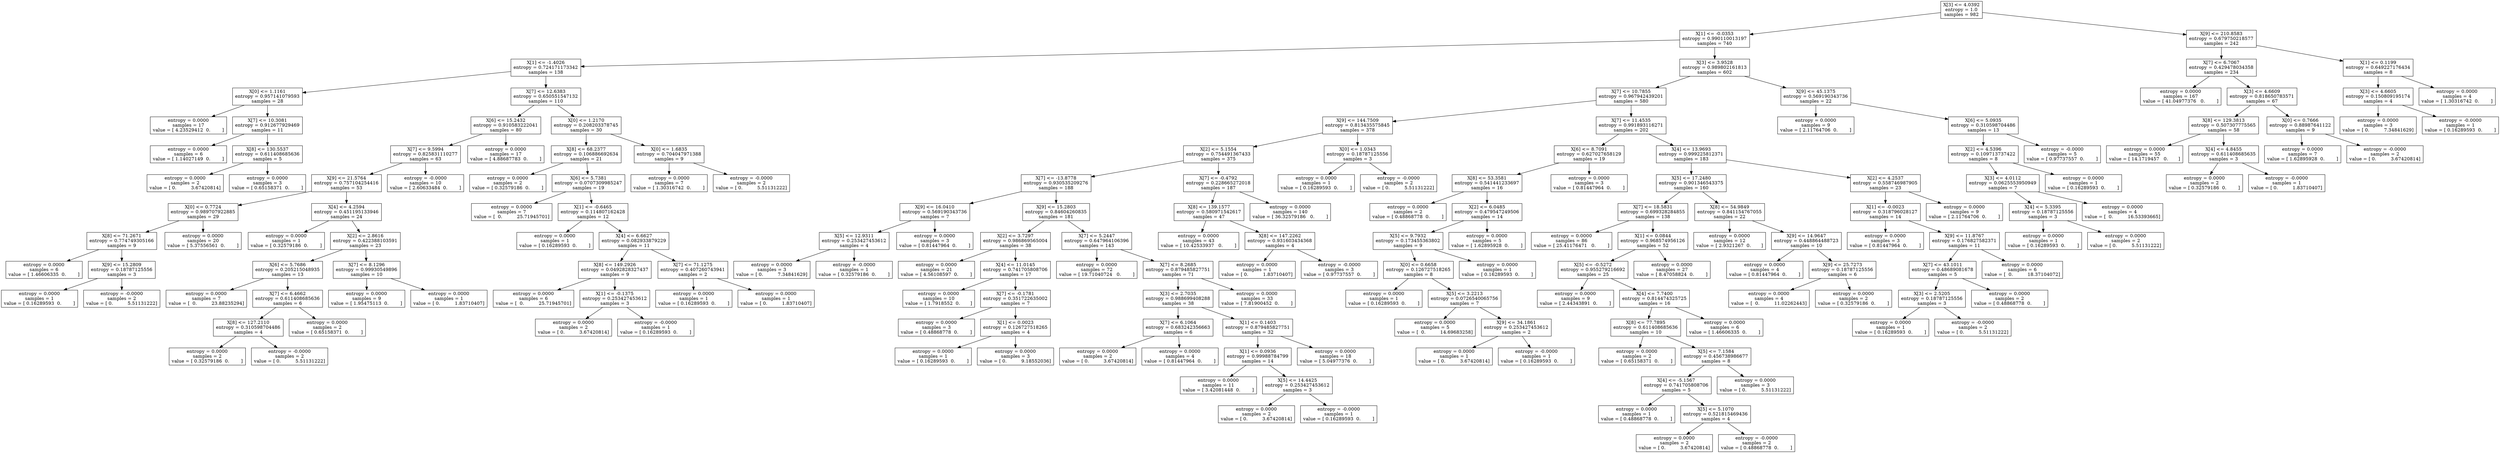 digraph Tree {
0 [label="X[3] <= 4.0392\nentropy = 1.0\nsamples = 982", shape="box"] ;
1 [label="X[1] <= -0.0353\nentropy = 0.990110013197\nsamples = 740", shape="box"] ;
0 -> 1 ;
2 [label="X[1] <= -1.4026\nentropy = 0.724171173342\nsamples = 138", shape="box"] ;
1 -> 2 ;
3 [label="X[0] <= 1.1161\nentropy = 0.957141079593\nsamples = 28", shape="box"] ;
2 -> 3 ;
4 [label="entropy = 0.0000\nsamples = 17\nvalue = [ 4.23529412  0.        ]", shape="box"] ;
3 -> 4 ;
5 [label="X[7] <= 10.3081\nentropy = 0.912677929469\nsamples = 11", shape="box"] ;
3 -> 5 ;
6 [label="entropy = 0.0000\nsamples = 6\nvalue = [ 1.14027149  0.        ]", shape="box"] ;
5 -> 6 ;
7 [label="X[8] <= 130.5537\nentropy = 0.611408685636\nsamples = 5", shape="box"] ;
5 -> 7 ;
8 [label="entropy = 0.0000\nsamples = 2\nvalue = [ 0.          3.67420814]", shape="box"] ;
7 -> 8 ;
9 [label="entropy = 0.0000\nsamples = 3\nvalue = [ 0.65158371  0.        ]", shape="box"] ;
7 -> 9 ;
10 [label="X[7] <= 12.6383\nentropy = 0.650551547132\nsamples = 110", shape="box"] ;
2 -> 10 ;
11 [label="X[6] <= 15.2432\nentropy = 0.910583222041\nsamples = 80", shape="box"] ;
10 -> 11 ;
12 [label="X[7] <= 9.5994\nentropy = 0.825831110277\nsamples = 63", shape="box"] ;
11 -> 12 ;
13 [label="X[9] <= 21.5764\nentropy = 0.757104254416\nsamples = 53", shape="box"] ;
12 -> 13 ;
14 [label="X[0] <= 0.7724\nentropy = 0.989707922885\nsamples = 29", shape="box"] ;
13 -> 14 ;
15 [label="X[8] <= 71.2671\nentropy = 0.774749305166\nsamples = 9", shape="box"] ;
14 -> 15 ;
16 [label="entropy = 0.0000\nsamples = 6\nvalue = [ 1.46606335  0.        ]", shape="box"] ;
15 -> 16 ;
17 [label="X[9] <= 15.2809\nentropy = 0.18787125556\nsamples = 3", shape="box"] ;
15 -> 17 ;
18 [label="entropy = 0.0000\nsamples = 1\nvalue = [ 0.16289593  0.        ]", shape="box"] ;
17 -> 18 ;
19 [label="entropy = -0.0000\nsamples = 2\nvalue = [ 0.          5.51131222]", shape="box"] ;
17 -> 19 ;
20 [label="entropy = 0.0000\nsamples = 20\nvalue = [ 5.37556561  0.        ]", shape="box"] ;
14 -> 20 ;
21 [label="X[4] <= 4.2594\nentropy = 0.451195133946\nsamples = 24", shape="box"] ;
13 -> 21 ;
22 [label="entropy = 0.0000\nsamples = 1\nvalue = [ 0.32579186  0.        ]", shape="box"] ;
21 -> 22 ;
23 [label="X[2] <= 2.8616\nentropy = 0.422388103591\nsamples = 23", shape="box"] ;
21 -> 23 ;
24 [label="X[6] <= 5.7686\nentropy = 0.205215048935\nsamples = 13", shape="box"] ;
23 -> 24 ;
25 [label="entropy = 0.0000\nsamples = 7\nvalue = [  0.          23.88235294]", shape="box"] ;
24 -> 25 ;
26 [label="X[7] <= 6.4662\nentropy = 0.611408685636\nsamples = 6", shape="box"] ;
24 -> 26 ;
27 [label="X[8] <= 127.2110\nentropy = 0.310598704486\nsamples = 4", shape="box"] ;
26 -> 27 ;
28 [label="entropy = 0.0000\nsamples = 2\nvalue = [ 0.32579186  0.        ]", shape="box"] ;
27 -> 28 ;
29 [label="entropy = -0.0000\nsamples = 2\nvalue = [ 0.          5.51131222]", shape="box"] ;
27 -> 29 ;
30 [label="entropy = 0.0000\nsamples = 2\nvalue = [ 0.65158371  0.        ]", shape="box"] ;
26 -> 30 ;
31 [label="X[7] <= 8.1296\nentropy = 0.99930549896\nsamples = 10", shape="box"] ;
23 -> 31 ;
32 [label="entropy = 0.0000\nsamples = 9\nvalue = [ 1.95475113  0.        ]", shape="box"] ;
31 -> 32 ;
33 [label="entropy = 0.0000\nsamples = 1\nvalue = [ 0.          1.83710407]", shape="box"] ;
31 -> 33 ;
34 [label="entropy = -0.0000\nsamples = 10\nvalue = [ 2.60633484  0.        ]", shape="box"] ;
12 -> 34 ;
35 [label="entropy = 0.0000\nsamples = 17\nvalue = [ 4.88687783  0.        ]", shape="box"] ;
11 -> 35 ;
36 [label="X[0] <= 1.2170\nentropy = 0.208203378745\nsamples = 30", shape="box"] ;
10 -> 36 ;
37 [label="X[8] <= 68.2377\nentropy = 0.106886692634\nsamples = 21", shape="box"] ;
36 -> 37 ;
38 [label="entropy = 0.0000\nsamples = 2\nvalue = [ 0.32579186  0.        ]", shape="box"] ;
37 -> 38 ;
39 [label="X[6] <= 5.7381\nentropy = 0.0707309985247\nsamples = 19", shape="box"] ;
37 -> 39 ;
40 [label="entropy = 0.0000\nsamples = 7\nvalue = [  0.          25.71945701]", shape="box"] ;
39 -> 40 ;
41 [label="X[1] <= -0.6465\nentropy = 0.114807162428\nsamples = 12", shape="box"] ;
39 -> 41 ;
42 [label="entropy = 0.0000\nsamples = 1\nvalue = [ 0.16289593  0.        ]", shape="box"] ;
41 -> 42 ;
43 [label="X[4] <= 6.6627\nentropy = 0.082933879229\nsamples = 11", shape="box"] ;
41 -> 43 ;
44 [label="X[8] <= 149.2926\nentropy = 0.0492828327437\nsamples = 9", shape="box"] ;
43 -> 44 ;
45 [label="entropy = 0.0000\nsamples = 6\nvalue = [  0.          25.71945701]", shape="box"] ;
44 -> 45 ;
46 [label="X[1] <= -0.1375\nentropy = 0.253427453612\nsamples = 3", shape="box"] ;
44 -> 46 ;
47 [label="entropy = 0.0000\nsamples = 2\nvalue = [ 0.          3.67420814]", shape="box"] ;
46 -> 47 ;
48 [label="entropy = -0.0000\nsamples = 1\nvalue = [ 0.16289593  0.        ]", shape="box"] ;
46 -> 48 ;
49 [label="X[7] <= 71.1275\nentropy = 0.407260743941\nsamples = 2", shape="box"] ;
43 -> 49 ;
50 [label="entropy = 0.0000\nsamples = 1\nvalue = [ 0.16289593  0.        ]", shape="box"] ;
49 -> 50 ;
51 [label="entropy = 0.0000\nsamples = 1\nvalue = [ 0.          1.83710407]", shape="box"] ;
49 -> 51 ;
52 [label="X[0] <= 1.6835\nentropy = 0.704047971388\nsamples = 9", shape="box"] ;
36 -> 52 ;
53 [label="entropy = 0.0000\nsamples = 7\nvalue = [ 1.30316742  0.        ]", shape="box"] ;
52 -> 53 ;
54 [label="entropy = -0.0000\nsamples = 2\nvalue = [ 0.          5.51131222]", shape="box"] ;
52 -> 54 ;
55 [label="X[3] <= 3.9528\nentropy = 0.989802161813\nsamples = 602", shape="box"] ;
1 -> 55 ;
56 [label="X[7] <= 10.7855\nentropy = 0.967942439201\nsamples = 580", shape="box"] ;
55 -> 56 ;
57 [label="X[9] <= 144.7509\nentropy = 0.813435575845\nsamples = 378", shape="box"] ;
56 -> 57 ;
58 [label="X[2] <= 5.1554\nentropy = 0.754491367433\nsamples = 375", shape="box"] ;
57 -> 58 ;
59 [label="X[7] <= -13.8778\nentropy = 0.930535209276\nsamples = 188", shape="box"] ;
58 -> 59 ;
60 [label="X[9] <= 16.0410\nentropy = 0.569190343736\nsamples = 7", shape="box"] ;
59 -> 60 ;
61 [label="X[5] <= 12.9311\nentropy = 0.253427453612\nsamples = 4", shape="box"] ;
60 -> 61 ;
62 [label="entropy = 0.0000\nsamples = 3\nvalue = [ 0.          7.34841629]", shape="box"] ;
61 -> 62 ;
63 [label="entropy = -0.0000\nsamples = 1\nvalue = [ 0.32579186  0.        ]", shape="box"] ;
61 -> 63 ;
64 [label="entropy = 0.0000\nsamples = 3\nvalue = [ 0.81447964  0.        ]", shape="box"] ;
60 -> 64 ;
65 [label="X[9] <= 15.2803\nentropy = 0.84604260835\nsamples = 181", shape="box"] ;
59 -> 65 ;
66 [label="X[2] <= 3.7297\nentropy = 0.986869565004\nsamples = 38", shape="box"] ;
65 -> 66 ;
67 [label="entropy = 0.0000\nsamples = 21\nvalue = [ 4.56108597  0.        ]", shape="box"] ;
66 -> 67 ;
68 [label="X[4] <= 11.0145\nentropy = 0.741705808706\nsamples = 17", shape="box"] ;
66 -> 68 ;
69 [label="entropy = 0.0000\nsamples = 10\nvalue = [ 1.7918552  0.       ]", shape="box"] ;
68 -> 69 ;
70 [label="X[7] <= -0.1781\nentropy = 0.351722635002\nsamples = 7", shape="box"] ;
68 -> 70 ;
71 [label="entropy = 0.0000\nsamples = 3\nvalue = [ 0.48868778  0.        ]", shape="box"] ;
70 -> 71 ;
72 [label="X[1] <= 0.0023\nentropy = 0.126727518265\nsamples = 4", shape="box"] ;
70 -> 72 ;
73 [label="entropy = 0.0000\nsamples = 1\nvalue = [ 0.16289593  0.        ]", shape="box"] ;
72 -> 73 ;
74 [label="entropy = 0.0000\nsamples = 3\nvalue = [ 0.          9.18552036]", shape="box"] ;
72 -> 74 ;
75 [label="X[7] <= 5.2447\nentropy = 0.647964106396\nsamples = 143", shape="box"] ;
65 -> 75 ;
76 [label="entropy = 0.0000\nsamples = 72\nvalue = [ 19.71040724   0.        ]", shape="box"] ;
75 -> 76 ;
77 [label="X[7] <= 8.2685\nentropy = 0.879485827751\nsamples = 71", shape="box"] ;
75 -> 77 ;
78 [label="X[3] <= 2.7035\nentropy = 0.988699408288\nsamples = 38", shape="box"] ;
77 -> 78 ;
79 [label="X[7] <= 6.1064\nentropy = 0.683242356663\nsamples = 6", shape="box"] ;
78 -> 79 ;
80 [label="entropy = 0.0000\nsamples = 2\nvalue = [ 0.          3.67420814]", shape="box"] ;
79 -> 80 ;
81 [label="entropy = 0.0000\nsamples = 4\nvalue = [ 0.81447964  0.        ]", shape="box"] ;
79 -> 81 ;
82 [label="X[1] <= 0.1403\nentropy = 0.879485827751\nsamples = 32", shape="box"] ;
78 -> 82 ;
83 [label="X[1] <= 0.0936\nentropy = 0.99988784799\nsamples = 14", shape="box"] ;
82 -> 83 ;
84 [label="entropy = 0.0000\nsamples = 11\nvalue = [ 3.42081448  0.        ]", shape="box"] ;
83 -> 84 ;
85 [label="X[5] <= 14.4425\nentropy = 0.253427453612\nsamples = 3", shape="box"] ;
83 -> 85 ;
86 [label="entropy = 0.0000\nsamples = 2\nvalue = [ 0.          3.67420814]", shape="box"] ;
85 -> 86 ;
87 [label="entropy = -0.0000\nsamples = 1\nvalue = [ 0.16289593  0.        ]", shape="box"] ;
85 -> 87 ;
88 [label="entropy = 0.0000\nsamples = 18\nvalue = [ 5.04977376  0.        ]", shape="box"] ;
82 -> 88 ;
89 [label="entropy = 0.0000\nsamples = 33\nvalue = [ 7.81900452  0.        ]", shape="box"] ;
77 -> 89 ;
90 [label="X[7] <= -0.4792\nentropy = 0.228665272018\nsamples = 187", shape="box"] ;
58 -> 90 ;
91 [label="X[8] <= 139.1577\nentropy = 0.580971542617\nsamples = 47", shape="box"] ;
90 -> 91 ;
92 [label="entropy = 0.0000\nsamples = 43\nvalue = [ 10.42533937   0.        ]", shape="box"] ;
91 -> 92 ;
93 [label="X[8] <= 147.2262\nentropy = 0.931603434368\nsamples = 4", shape="box"] ;
91 -> 93 ;
94 [label="entropy = 0.0000\nsamples = 1\nvalue = [ 0.          1.83710407]", shape="box"] ;
93 -> 94 ;
95 [label="entropy = -0.0000\nsamples = 3\nvalue = [ 0.97737557  0.        ]", shape="box"] ;
93 -> 95 ;
96 [label="entropy = 0.0000\nsamples = 140\nvalue = [ 36.32579186   0.        ]", shape="box"] ;
90 -> 96 ;
97 [label="X[0] <= 1.0343\nentropy = 0.18787125556\nsamples = 3", shape="box"] ;
57 -> 97 ;
98 [label="entropy = 0.0000\nsamples = 1\nvalue = [ 0.16289593  0.        ]", shape="box"] ;
97 -> 98 ;
99 [label="entropy = -0.0000\nsamples = 2\nvalue = [ 0.          5.51131222]", shape="box"] ;
97 -> 99 ;
100 [label="X[7] <= 11.4535\nentropy = 0.991893116271\nsamples = 202", shape="box"] ;
56 -> 100 ;
101 [label="X[6] <= 8.7091\nentropy = 0.627027658129\nsamples = 19", shape="box"] ;
100 -> 101 ;
102 [label="X[8] <= 53.3581\nentropy = 0.541441233697\nsamples = 16", shape="box"] ;
101 -> 102 ;
103 [label="entropy = 0.0000\nsamples = 2\nvalue = [ 0.48868778  0.        ]", shape="box"] ;
102 -> 103 ;
104 [label="X[2] <= 6.0485\nentropy = 0.479547249506\nsamples = 14", shape="box"] ;
102 -> 104 ;
105 [label="X[5] <= 9.7932\nentropy = 0.173455363802\nsamples = 9", shape="box"] ;
104 -> 105 ;
106 [label="X[0] <= 0.6658\nentropy = 0.126727518265\nsamples = 8", shape="box"] ;
105 -> 106 ;
107 [label="entropy = 0.0000\nsamples = 1\nvalue = [ 0.16289593  0.        ]", shape="box"] ;
106 -> 107 ;
108 [label="X[5] <= 3.2213\nentropy = 0.0726540065756\nsamples = 7", shape="box"] ;
106 -> 108 ;
109 [label="entropy = 0.0000\nsamples = 5\nvalue = [  0.          14.69683258]", shape="box"] ;
108 -> 109 ;
110 [label="X[9] <= 34.1861\nentropy = 0.253427453612\nsamples = 2", shape="box"] ;
108 -> 110 ;
111 [label="entropy = 0.0000\nsamples = 1\nvalue = [ 0.          3.67420814]", shape="box"] ;
110 -> 111 ;
112 [label="entropy = -0.0000\nsamples = 1\nvalue = [ 0.16289593  0.        ]", shape="box"] ;
110 -> 112 ;
113 [label="entropy = 0.0000\nsamples = 1\nvalue = [ 0.16289593  0.        ]", shape="box"] ;
105 -> 113 ;
114 [label="entropy = 0.0000\nsamples = 5\nvalue = [ 1.62895928  0.        ]", shape="box"] ;
104 -> 114 ;
115 [label="entropy = 0.0000\nsamples = 3\nvalue = [ 0.81447964  0.        ]", shape="box"] ;
101 -> 115 ;
116 [label="X[4] <= 13.9693\nentropy = 0.999225812371\nsamples = 183", shape="box"] ;
100 -> 116 ;
117 [label="X[5] <= 17.2480\nentropy = 0.901346543375\nsamples = 160", shape="box"] ;
116 -> 117 ;
118 [label="X[7] <= 18.5831\nentropy = 0.699328284855\nsamples = 138", shape="box"] ;
117 -> 118 ;
119 [label="entropy = 0.0000\nsamples = 86\nvalue = [ 25.41176471   0.        ]", shape="box"] ;
118 -> 119 ;
120 [label="X[1] <= 0.0844\nentropy = 0.968574956126\nsamples = 52", shape="box"] ;
118 -> 120 ;
121 [label="X[5] <= -0.5272\nentropy = 0.955279216692\nsamples = 25", shape="box"] ;
120 -> 121 ;
122 [label="entropy = 0.0000\nsamples = 9\nvalue = [ 2.44343891  0.        ]", shape="box"] ;
121 -> 122 ;
123 [label="X[4] <= 7.7400\nentropy = 0.814474325725\nsamples = 16", shape="box"] ;
121 -> 123 ;
124 [label="X[8] <= 77.7895\nentropy = 0.611408685636\nsamples = 10", shape="box"] ;
123 -> 124 ;
125 [label="entropy = 0.0000\nsamples = 2\nvalue = [ 0.65158371  0.        ]", shape="box"] ;
124 -> 125 ;
126 [label="X[5] <= 7.1584\nentropy = 0.456738986677\nsamples = 8", shape="box"] ;
124 -> 126 ;
127 [label="X[4] <= -5.1567\nentropy = 0.741705808706\nsamples = 5", shape="box"] ;
126 -> 127 ;
128 [label="entropy = 0.0000\nsamples = 1\nvalue = [ 0.48868778  0.        ]", shape="box"] ;
127 -> 128 ;
129 [label="X[5] <= 5.1070\nentropy = 0.521815469436\nsamples = 4", shape="box"] ;
127 -> 129 ;
130 [label="entropy = 0.0000\nsamples = 2\nvalue = [ 0.          3.67420814]", shape="box"] ;
129 -> 130 ;
131 [label="entropy = -0.0000\nsamples = 2\nvalue = [ 0.48868778  0.        ]", shape="box"] ;
129 -> 131 ;
132 [label="entropy = 0.0000\nsamples = 3\nvalue = [ 0.          5.51131222]", shape="box"] ;
126 -> 132 ;
133 [label="entropy = 0.0000\nsamples = 6\nvalue = [ 1.46606335  0.        ]", shape="box"] ;
123 -> 133 ;
134 [label="entropy = 0.0000\nsamples = 27\nvalue = [ 8.47058824  0.        ]", shape="box"] ;
120 -> 134 ;
135 [label="X[8] <= 54.9849\nentropy = 0.841154767055\nsamples = 22", shape="box"] ;
117 -> 135 ;
136 [label="entropy = 0.0000\nsamples = 12\nvalue = [ 2.9321267  0.       ]", shape="box"] ;
135 -> 136 ;
137 [label="X[9] <= 14.9647\nentropy = 0.448864488723\nsamples = 10", shape="box"] ;
135 -> 137 ;
138 [label="entropy = 0.0000\nsamples = 4\nvalue = [ 0.81447964  0.        ]", shape="box"] ;
137 -> 138 ;
139 [label="X[9] <= 25.7273\nentropy = 0.18787125556\nsamples = 6", shape="box"] ;
137 -> 139 ;
140 [label="entropy = 0.0000\nsamples = 4\nvalue = [  0.          11.02262443]", shape="box"] ;
139 -> 140 ;
141 [label="entropy = 0.0000\nsamples = 2\nvalue = [ 0.32579186  0.        ]", shape="box"] ;
139 -> 141 ;
142 [label="X[2] <= 4.2537\nentropy = 0.558746987905\nsamples = 23", shape="box"] ;
116 -> 142 ;
143 [label="X[1] <= -0.0023\nentropy = 0.318796028127\nsamples = 14", shape="box"] ;
142 -> 143 ;
144 [label="entropy = 0.0000\nsamples = 3\nvalue = [ 0.81447964  0.        ]", shape="box"] ;
143 -> 144 ;
145 [label="X[9] <= 11.8767\nentropy = 0.176827582371\nsamples = 11", shape="box"] ;
143 -> 145 ;
146 [label="X[7] <= 43.1011\nentropy = 0.48689081678\nsamples = 5", shape="box"] ;
145 -> 146 ;
147 [label="X[3] <= 2.5205\nentropy = 0.18787125556\nsamples = 3", shape="box"] ;
146 -> 147 ;
148 [label="entropy = 0.0000\nsamples = 1\nvalue = [ 0.16289593  0.        ]", shape="box"] ;
147 -> 148 ;
149 [label="entropy = -0.0000\nsamples = 2\nvalue = [ 0.          5.51131222]", shape="box"] ;
147 -> 149 ;
150 [label="entropy = 0.0000\nsamples = 2\nvalue = [ 0.48868778  0.        ]", shape="box"] ;
146 -> 150 ;
151 [label="entropy = 0.0000\nsamples = 6\nvalue = [  0.          18.37104072]", shape="box"] ;
145 -> 151 ;
152 [label="entropy = 0.0000\nsamples = 9\nvalue = [ 2.11764706  0.        ]", shape="box"] ;
142 -> 152 ;
153 [label="X[9] <= 45.1375\nentropy = 0.569190343736\nsamples = 22", shape="box"] ;
55 -> 153 ;
154 [label="entropy = 0.0000\nsamples = 9\nvalue = [ 2.11764706  0.        ]", shape="box"] ;
153 -> 154 ;
155 [label="X[6] <= 5.0935\nentropy = 0.310598704486\nsamples = 13", shape="box"] ;
153 -> 155 ;
156 [label="X[2] <= 4.5396\nentropy = 0.109713737422\nsamples = 8", shape="box"] ;
155 -> 156 ;
157 [label="X[3] <= 4.0112\nentropy = 0.0625553950949\nsamples = 7", shape="box"] ;
156 -> 157 ;
158 [label="X[4] <= 5.3395\nentropy = 0.18787125556\nsamples = 3", shape="box"] ;
157 -> 158 ;
159 [label="entropy = 0.0000\nsamples = 1\nvalue = [ 0.16289593  0.        ]", shape="box"] ;
158 -> 159 ;
160 [label="entropy = 0.0000\nsamples = 2\nvalue = [ 0.          5.51131222]", shape="box"] ;
158 -> 160 ;
161 [label="entropy = 0.0000\nsamples = 4\nvalue = [  0.          16.53393665]", shape="box"] ;
157 -> 161 ;
162 [label="entropy = 0.0000\nsamples = 1\nvalue = [ 0.16289593  0.        ]", shape="box"] ;
156 -> 162 ;
163 [label="entropy = -0.0000\nsamples = 5\nvalue = [ 0.97737557  0.        ]", shape="box"] ;
155 -> 163 ;
164 [label="X[9] <= 210.8583\nentropy = 0.679750218577\nsamples = 242", shape="box"] ;
0 -> 164 ;
165 [label="X[7] <= 6.7067\nentropy = 0.429478034358\nsamples = 234", shape="box"] ;
164 -> 165 ;
166 [label="entropy = 0.0000\nsamples = 167\nvalue = [ 41.04977376   0.        ]", shape="box"] ;
165 -> 166 ;
167 [label="X[3] <= 4.6609\nentropy = 0.818650783571\nsamples = 67", shape="box"] ;
165 -> 167 ;
168 [label="X[8] <= 129.3813\nentropy = 0.507307775565\nsamples = 58", shape="box"] ;
167 -> 168 ;
169 [label="entropy = 0.0000\nsamples = 55\nvalue = [ 14.1719457   0.       ]", shape="box"] ;
168 -> 169 ;
170 [label="X[4] <= 4.8455\nentropy = 0.611408685635\nsamples = 3", shape="box"] ;
168 -> 170 ;
171 [label="entropy = 0.0000\nsamples = 2\nvalue = [ 0.32579186  0.        ]", shape="box"] ;
170 -> 171 ;
172 [label="entropy = -0.0000\nsamples = 1\nvalue = [ 0.          1.83710407]", shape="box"] ;
170 -> 172 ;
173 [label="X[0] <= 0.7666\nentropy = 0.88987641122\nsamples = 9", shape="box"] ;
167 -> 173 ;
174 [label="entropy = 0.0000\nsamples = 7\nvalue = [ 1.62895928  0.        ]", shape="box"] ;
173 -> 174 ;
175 [label="entropy = -0.0000\nsamples = 2\nvalue = [ 0.          3.67420814]", shape="box"] ;
173 -> 175 ;
176 [label="X[1] <= 0.1199\nentropy = 0.649227176434\nsamples = 8", shape="box"] ;
164 -> 176 ;
177 [label="X[3] <= 4.6605\nentropy = 0.150809195174\nsamples = 4", shape="box"] ;
176 -> 177 ;
178 [label="entropy = 0.0000\nsamples = 3\nvalue = [ 0.          7.34841629]", shape="box"] ;
177 -> 178 ;
179 [label="entropy = -0.0000\nsamples = 1\nvalue = [ 0.16289593  0.        ]", shape="box"] ;
177 -> 179 ;
180 [label="entropy = 0.0000\nsamples = 4\nvalue = [ 1.30316742  0.        ]", shape="box"] ;
176 -> 180 ;
}